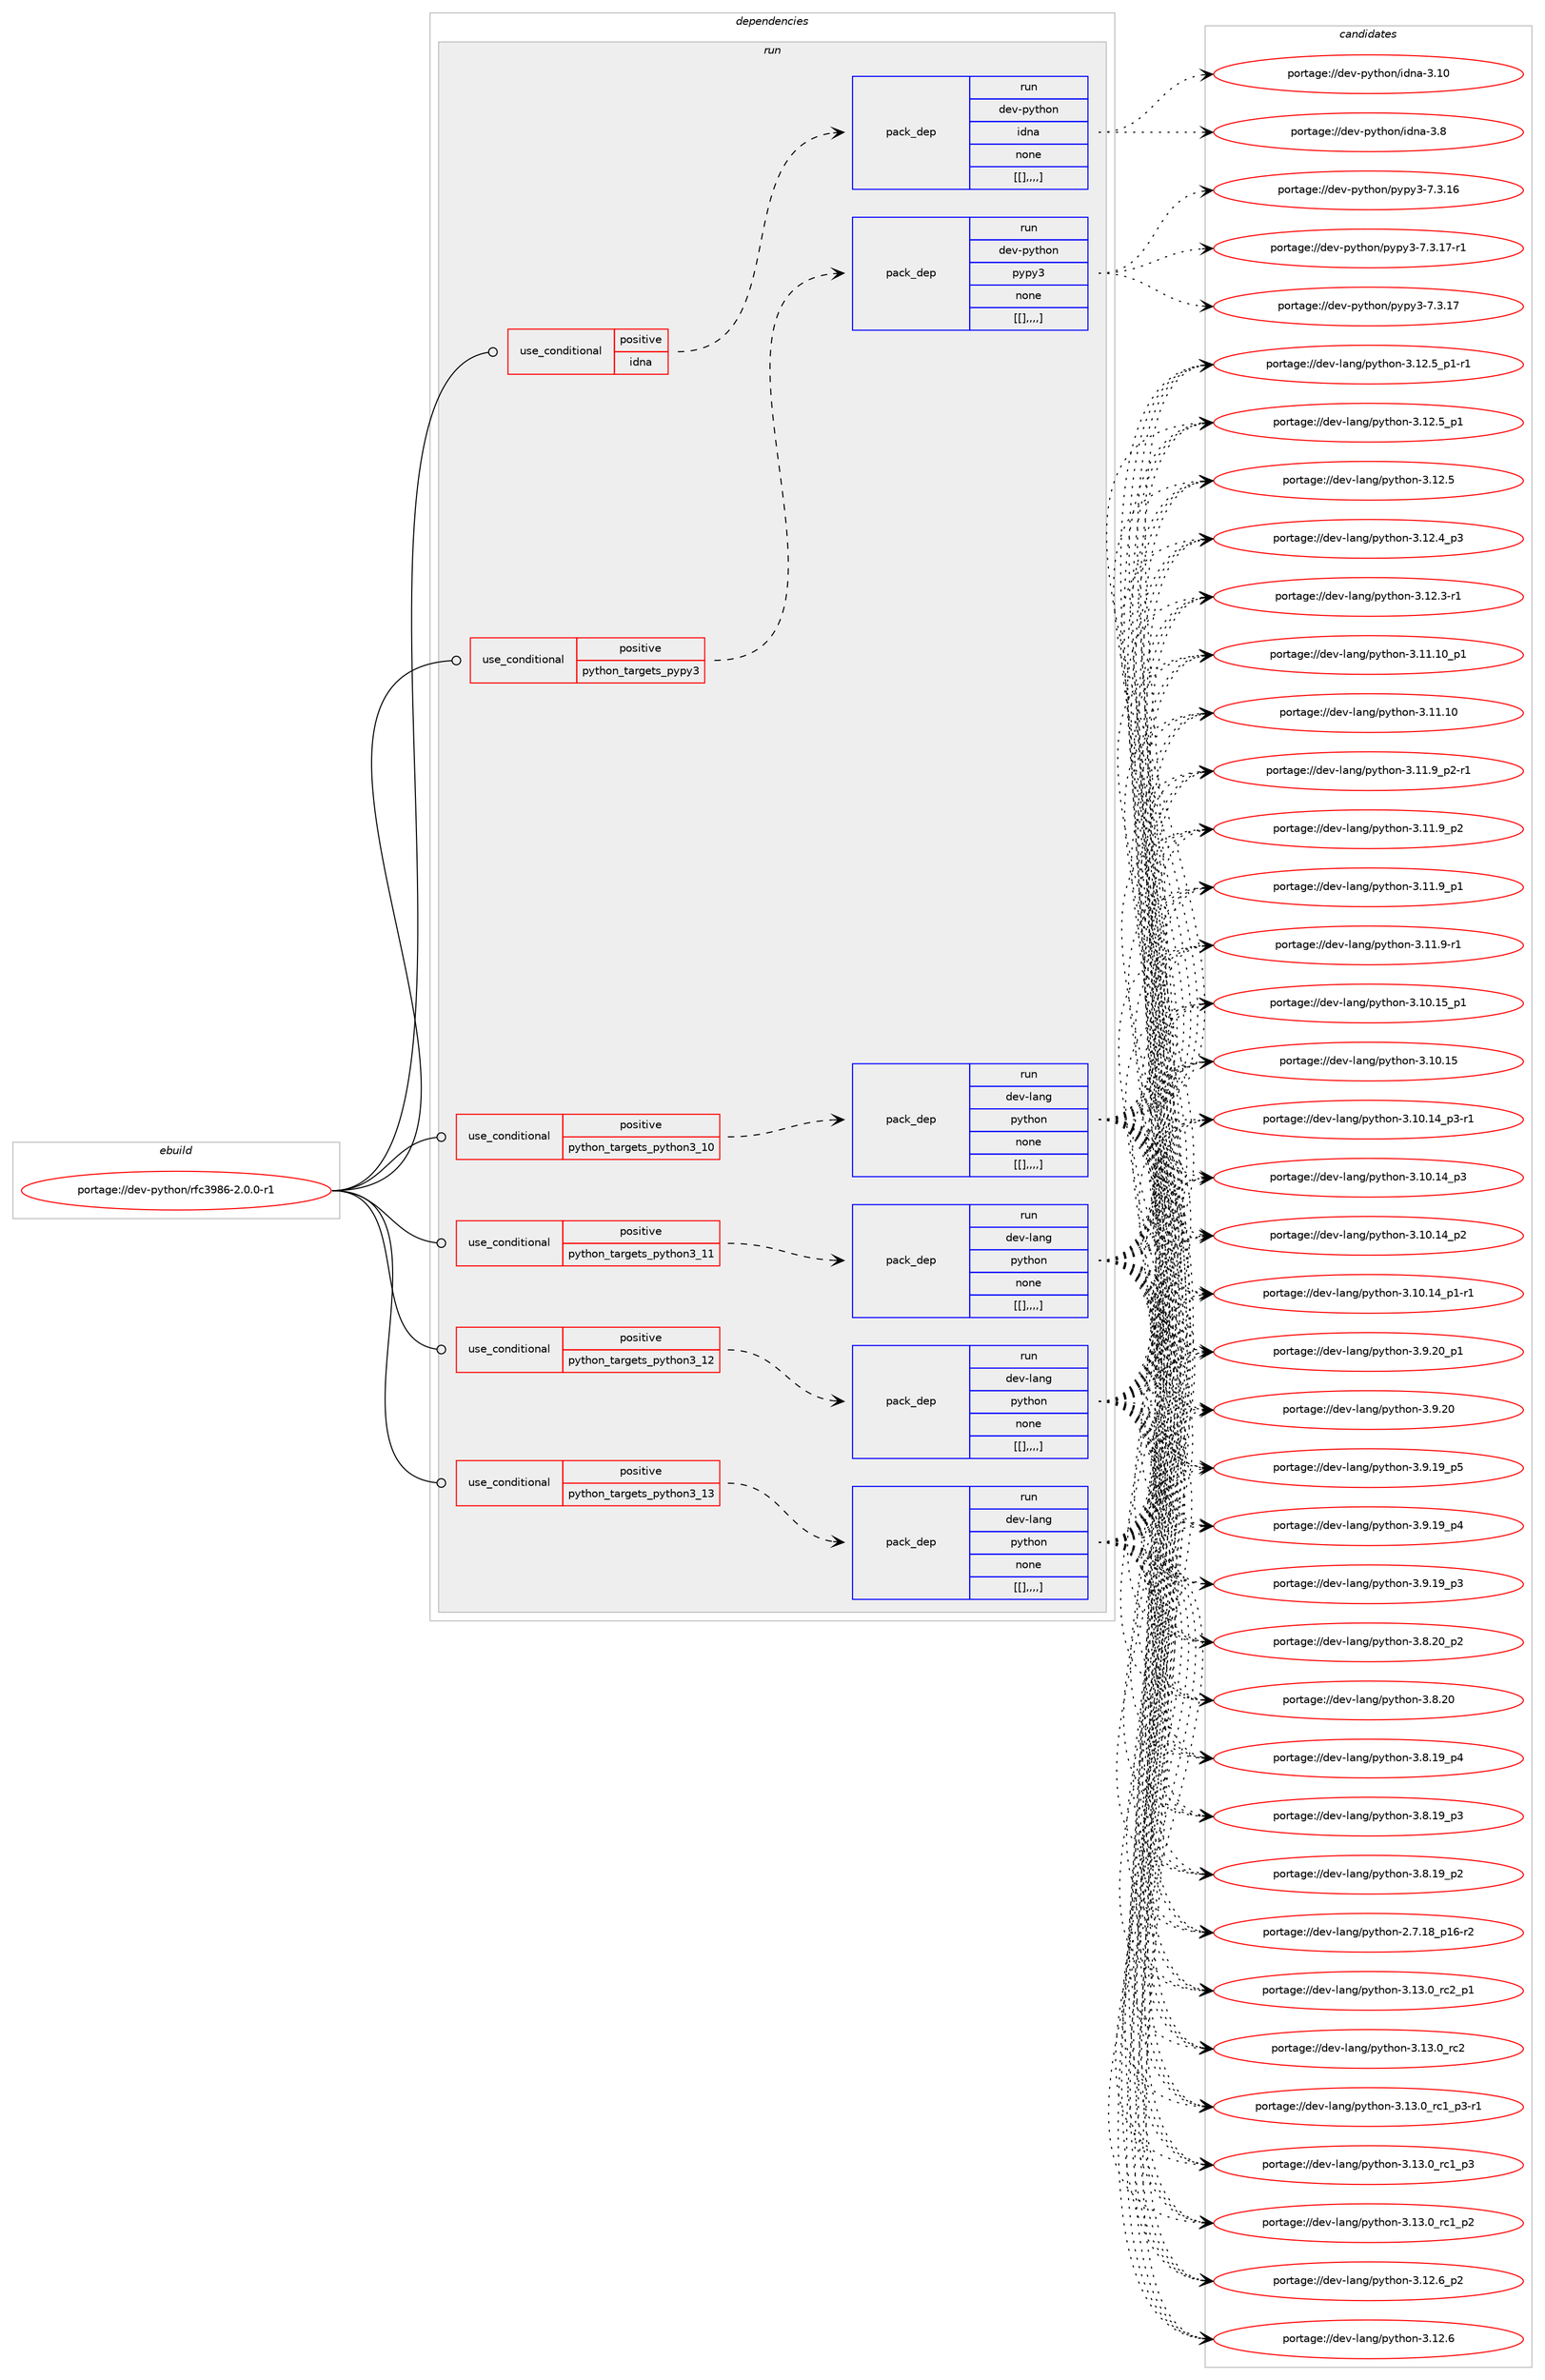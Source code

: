 digraph prolog {

# *************
# Graph options
# *************

newrank=true;
concentrate=true;
compound=true;
graph [rankdir=LR,fontname=Helvetica,fontsize=10,ranksep=1.5];#, ranksep=2.5, nodesep=0.2];
edge  [arrowhead=vee];
node  [fontname=Helvetica,fontsize=10];

# **********
# The ebuild
# **********

subgraph cluster_leftcol {
color=gray;
label=<<i>ebuild</i>>;
id [label="portage://dev-python/rfc3986-2.0.0-r1", color=red, width=4, href="../dev-python/rfc3986-2.0.0-r1.svg"];
}

# ****************
# The dependencies
# ****************

subgraph cluster_midcol {
color=gray;
label=<<i>dependencies</i>>;
subgraph cluster_compile {
fillcolor="#eeeeee";
style=filled;
label=<<i>compile</i>>;
}
subgraph cluster_compileandrun {
fillcolor="#eeeeee";
style=filled;
label=<<i>compile and run</i>>;
}
subgraph cluster_run {
fillcolor="#eeeeee";
style=filled;
label=<<i>run</i>>;
subgraph cond40759 {
dependency165284 [label=<<TABLE BORDER="0" CELLBORDER="1" CELLSPACING="0" CELLPADDING="4"><TR><TD ROWSPAN="3" CELLPADDING="10">use_conditional</TD></TR><TR><TD>positive</TD></TR><TR><TD>idna</TD></TR></TABLE>>, shape=none, color=red];
subgraph pack123267 {
dependency165285 [label=<<TABLE BORDER="0" CELLBORDER="1" CELLSPACING="0" CELLPADDING="4" WIDTH="220"><TR><TD ROWSPAN="6" CELLPADDING="30">pack_dep</TD></TR><TR><TD WIDTH="110">run</TD></TR><TR><TD>dev-python</TD></TR><TR><TD>idna</TD></TR><TR><TD>none</TD></TR><TR><TD>[[],,,,]</TD></TR></TABLE>>, shape=none, color=blue];
}
dependency165284:e -> dependency165285:w [weight=20,style="dashed",arrowhead="vee"];
}
id:e -> dependency165284:w [weight=20,style="solid",arrowhead="odot"];
subgraph cond40760 {
dependency165286 [label=<<TABLE BORDER="0" CELLBORDER="1" CELLSPACING="0" CELLPADDING="4"><TR><TD ROWSPAN="3" CELLPADDING="10">use_conditional</TD></TR><TR><TD>positive</TD></TR><TR><TD>python_targets_pypy3</TD></TR></TABLE>>, shape=none, color=red];
subgraph pack123268 {
dependency165287 [label=<<TABLE BORDER="0" CELLBORDER="1" CELLSPACING="0" CELLPADDING="4" WIDTH="220"><TR><TD ROWSPAN="6" CELLPADDING="30">pack_dep</TD></TR><TR><TD WIDTH="110">run</TD></TR><TR><TD>dev-python</TD></TR><TR><TD>pypy3</TD></TR><TR><TD>none</TD></TR><TR><TD>[[],,,,]</TD></TR></TABLE>>, shape=none, color=blue];
}
dependency165286:e -> dependency165287:w [weight=20,style="dashed",arrowhead="vee"];
}
id:e -> dependency165286:w [weight=20,style="solid",arrowhead="odot"];
subgraph cond40761 {
dependency165288 [label=<<TABLE BORDER="0" CELLBORDER="1" CELLSPACING="0" CELLPADDING="4"><TR><TD ROWSPAN="3" CELLPADDING="10">use_conditional</TD></TR><TR><TD>positive</TD></TR><TR><TD>python_targets_python3_10</TD></TR></TABLE>>, shape=none, color=red];
subgraph pack123269 {
dependency165289 [label=<<TABLE BORDER="0" CELLBORDER="1" CELLSPACING="0" CELLPADDING="4" WIDTH="220"><TR><TD ROWSPAN="6" CELLPADDING="30">pack_dep</TD></TR><TR><TD WIDTH="110">run</TD></TR><TR><TD>dev-lang</TD></TR><TR><TD>python</TD></TR><TR><TD>none</TD></TR><TR><TD>[[],,,,]</TD></TR></TABLE>>, shape=none, color=blue];
}
dependency165288:e -> dependency165289:w [weight=20,style="dashed",arrowhead="vee"];
}
id:e -> dependency165288:w [weight=20,style="solid",arrowhead="odot"];
subgraph cond40762 {
dependency165290 [label=<<TABLE BORDER="0" CELLBORDER="1" CELLSPACING="0" CELLPADDING="4"><TR><TD ROWSPAN="3" CELLPADDING="10">use_conditional</TD></TR><TR><TD>positive</TD></TR><TR><TD>python_targets_python3_11</TD></TR></TABLE>>, shape=none, color=red];
subgraph pack123270 {
dependency165291 [label=<<TABLE BORDER="0" CELLBORDER="1" CELLSPACING="0" CELLPADDING="4" WIDTH="220"><TR><TD ROWSPAN="6" CELLPADDING="30">pack_dep</TD></TR><TR><TD WIDTH="110">run</TD></TR><TR><TD>dev-lang</TD></TR><TR><TD>python</TD></TR><TR><TD>none</TD></TR><TR><TD>[[],,,,]</TD></TR></TABLE>>, shape=none, color=blue];
}
dependency165290:e -> dependency165291:w [weight=20,style="dashed",arrowhead="vee"];
}
id:e -> dependency165290:w [weight=20,style="solid",arrowhead="odot"];
subgraph cond40763 {
dependency165292 [label=<<TABLE BORDER="0" CELLBORDER="1" CELLSPACING="0" CELLPADDING="4"><TR><TD ROWSPAN="3" CELLPADDING="10">use_conditional</TD></TR><TR><TD>positive</TD></TR><TR><TD>python_targets_python3_12</TD></TR></TABLE>>, shape=none, color=red];
subgraph pack123271 {
dependency165293 [label=<<TABLE BORDER="0" CELLBORDER="1" CELLSPACING="0" CELLPADDING="4" WIDTH="220"><TR><TD ROWSPAN="6" CELLPADDING="30">pack_dep</TD></TR><TR><TD WIDTH="110">run</TD></TR><TR><TD>dev-lang</TD></TR><TR><TD>python</TD></TR><TR><TD>none</TD></TR><TR><TD>[[],,,,]</TD></TR></TABLE>>, shape=none, color=blue];
}
dependency165292:e -> dependency165293:w [weight=20,style="dashed",arrowhead="vee"];
}
id:e -> dependency165292:w [weight=20,style="solid",arrowhead="odot"];
subgraph cond40764 {
dependency165294 [label=<<TABLE BORDER="0" CELLBORDER="1" CELLSPACING="0" CELLPADDING="4"><TR><TD ROWSPAN="3" CELLPADDING="10">use_conditional</TD></TR><TR><TD>positive</TD></TR><TR><TD>python_targets_python3_13</TD></TR></TABLE>>, shape=none, color=red];
subgraph pack123272 {
dependency165295 [label=<<TABLE BORDER="0" CELLBORDER="1" CELLSPACING="0" CELLPADDING="4" WIDTH="220"><TR><TD ROWSPAN="6" CELLPADDING="30">pack_dep</TD></TR><TR><TD WIDTH="110">run</TD></TR><TR><TD>dev-lang</TD></TR><TR><TD>python</TD></TR><TR><TD>none</TD></TR><TR><TD>[[],,,,]</TD></TR></TABLE>>, shape=none, color=blue];
}
dependency165294:e -> dependency165295:w [weight=20,style="dashed",arrowhead="vee"];
}
id:e -> dependency165294:w [weight=20,style="solid",arrowhead="odot"];
}
}

# **************
# The candidates
# **************

subgraph cluster_choices {
rank=same;
color=gray;
label=<<i>candidates</i>>;

subgraph choice123267 {
color=black;
nodesep=1;
choice1001011184511212111610411111047105100110974551464948 [label="portage://dev-python/idna-3.10", color=red, width=4,href="../dev-python/idna-3.10.svg"];
choice10010111845112121116104111110471051001109745514656 [label="portage://dev-python/idna-3.8", color=red, width=4,href="../dev-python/idna-3.8.svg"];
dependency165285:e -> choice1001011184511212111610411111047105100110974551464948:w [style=dotted,weight="100"];
dependency165285:e -> choice10010111845112121116104111110471051001109745514656:w [style=dotted,weight="100"];
}
subgraph choice123268 {
color=black;
nodesep=1;
choice100101118451121211161041111104711212111212151455546514649554511449 [label="portage://dev-python/pypy3-7.3.17-r1", color=red, width=4,href="../dev-python/pypy3-7.3.17-r1.svg"];
choice10010111845112121116104111110471121211121215145554651464955 [label="portage://dev-python/pypy3-7.3.17", color=red, width=4,href="../dev-python/pypy3-7.3.17.svg"];
choice10010111845112121116104111110471121211121215145554651464954 [label="portage://dev-python/pypy3-7.3.16", color=red, width=4,href="../dev-python/pypy3-7.3.16.svg"];
dependency165287:e -> choice100101118451121211161041111104711212111212151455546514649554511449:w [style=dotted,weight="100"];
dependency165287:e -> choice10010111845112121116104111110471121211121215145554651464955:w [style=dotted,weight="100"];
dependency165287:e -> choice10010111845112121116104111110471121211121215145554651464954:w [style=dotted,weight="100"];
}
subgraph choice123269 {
color=black;
nodesep=1;
choice100101118451089711010347112121116104111110455146495146489511499509511249 [label="portage://dev-lang/python-3.13.0_rc2_p1", color=red, width=4,href="../dev-lang/python-3.13.0_rc2_p1.svg"];
choice10010111845108971101034711212111610411111045514649514648951149950 [label="portage://dev-lang/python-3.13.0_rc2", color=red, width=4,href="../dev-lang/python-3.13.0_rc2.svg"];
choice1001011184510897110103471121211161041111104551464951464895114994995112514511449 [label="portage://dev-lang/python-3.13.0_rc1_p3-r1", color=red, width=4,href="../dev-lang/python-3.13.0_rc1_p3-r1.svg"];
choice100101118451089711010347112121116104111110455146495146489511499499511251 [label="portage://dev-lang/python-3.13.0_rc1_p3", color=red, width=4,href="../dev-lang/python-3.13.0_rc1_p3.svg"];
choice100101118451089711010347112121116104111110455146495146489511499499511250 [label="portage://dev-lang/python-3.13.0_rc1_p2", color=red, width=4,href="../dev-lang/python-3.13.0_rc1_p2.svg"];
choice100101118451089711010347112121116104111110455146495046549511250 [label="portage://dev-lang/python-3.12.6_p2", color=red, width=4,href="../dev-lang/python-3.12.6_p2.svg"];
choice10010111845108971101034711212111610411111045514649504654 [label="portage://dev-lang/python-3.12.6", color=red, width=4,href="../dev-lang/python-3.12.6.svg"];
choice1001011184510897110103471121211161041111104551464950465395112494511449 [label="portage://dev-lang/python-3.12.5_p1-r1", color=red, width=4,href="../dev-lang/python-3.12.5_p1-r1.svg"];
choice100101118451089711010347112121116104111110455146495046539511249 [label="portage://dev-lang/python-3.12.5_p1", color=red, width=4,href="../dev-lang/python-3.12.5_p1.svg"];
choice10010111845108971101034711212111610411111045514649504653 [label="portage://dev-lang/python-3.12.5", color=red, width=4,href="../dev-lang/python-3.12.5.svg"];
choice100101118451089711010347112121116104111110455146495046529511251 [label="portage://dev-lang/python-3.12.4_p3", color=red, width=4,href="../dev-lang/python-3.12.4_p3.svg"];
choice100101118451089711010347112121116104111110455146495046514511449 [label="portage://dev-lang/python-3.12.3-r1", color=red, width=4,href="../dev-lang/python-3.12.3-r1.svg"];
choice10010111845108971101034711212111610411111045514649494649489511249 [label="portage://dev-lang/python-3.11.10_p1", color=red, width=4,href="../dev-lang/python-3.11.10_p1.svg"];
choice1001011184510897110103471121211161041111104551464949464948 [label="portage://dev-lang/python-3.11.10", color=red, width=4,href="../dev-lang/python-3.11.10.svg"];
choice1001011184510897110103471121211161041111104551464949465795112504511449 [label="portage://dev-lang/python-3.11.9_p2-r1", color=red, width=4,href="../dev-lang/python-3.11.9_p2-r1.svg"];
choice100101118451089711010347112121116104111110455146494946579511250 [label="portage://dev-lang/python-3.11.9_p2", color=red, width=4,href="../dev-lang/python-3.11.9_p2.svg"];
choice100101118451089711010347112121116104111110455146494946579511249 [label="portage://dev-lang/python-3.11.9_p1", color=red, width=4,href="../dev-lang/python-3.11.9_p1.svg"];
choice100101118451089711010347112121116104111110455146494946574511449 [label="portage://dev-lang/python-3.11.9-r1", color=red, width=4,href="../dev-lang/python-3.11.9-r1.svg"];
choice10010111845108971101034711212111610411111045514649484649539511249 [label="portage://dev-lang/python-3.10.15_p1", color=red, width=4,href="../dev-lang/python-3.10.15_p1.svg"];
choice1001011184510897110103471121211161041111104551464948464953 [label="portage://dev-lang/python-3.10.15", color=red, width=4,href="../dev-lang/python-3.10.15.svg"];
choice100101118451089711010347112121116104111110455146494846495295112514511449 [label="portage://dev-lang/python-3.10.14_p3-r1", color=red, width=4,href="../dev-lang/python-3.10.14_p3-r1.svg"];
choice10010111845108971101034711212111610411111045514649484649529511251 [label="portage://dev-lang/python-3.10.14_p3", color=red, width=4,href="../dev-lang/python-3.10.14_p3.svg"];
choice10010111845108971101034711212111610411111045514649484649529511250 [label="portage://dev-lang/python-3.10.14_p2", color=red, width=4,href="../dev-lang/python-3.10.14_p2.svg"];
choice100101118451089711010347112121116104111110455146494846495295112494511449 [label="portage://dev-lang/python-3.10.14_p1-r1", color=red, width=4,href="../dev-lang/python-3.10.14_p1-r1.svg"];
choice100101118451089711010347112121116104111110455146574650489511249 [label="portage://dev-lang/python-3.9.20_p1", color=red, width=4,href="../dev-lang/python-3.9.20_p1.svg"];
choice10010111845108971101034711212111610411111045514657465048 [label="portage://dev-lang/python-3.9.20", color=red, width=4,href="../dev-lang/python-3.9.20.svg"];
choice100101118451089711010347112121116104111110455146574649579511253 [label="portage://dev-lang/python-3.9.19_p5", color=red, width=4,href="../dev-lang/python-3.9.19_p5.svg"];
choice100101118451089711010347112121116104111110455146574649579511252 [label="portage://dev-lang/python-3.9.19_p4", color=red, width=4,href="../dev-lang/python-3.9.19_p4.svg"];
choice100101118451089711010347112121116104111110455146574649579511251 [label="portage://dev-lang/python-3.9.19_p3", color=red, width=4,href="../dev-lang/python-3.9.19_p3.svg"];
choice100101118451089711010347112121116104111110455146564650489511250 [label="portage://dev-lang/python-3.8.20_p2", color=red, width=4,href="../dev-lang/python-3.8.20_p2.svg"];
choice10010111845108971101034711212111610411111045514656465048 [label="portage://dev-lang/python-3.8.20", color=red, width=4,href="../dev-lang/python-3.8.20.svg"];
choice100101118451089711010347112121116104111110455146564649579511252 [label="portage://dev-lang/python-3.8.19_p4", color=red, width=4,href="../dev-lang/python-3.8.19_p4.svg"];
choice100101118451089711010347112121116104111110455146564649579511251 [label="portage://dev-lang/python-3.8.19_p3", color=red, width=4,href="../dev-lang/python-3.8.19_p3.svg"];
choice100101118451089711010347112121116104111110455146564649579511250 [label="portage://dev-lang/python-3.8.19_p2", color=red, width=4,href="../dev-lang/python-3.8.19_p2.svg"];
choice100101118451089711010347112121116104111110455046554649569511249544511450 [label="portage://dev-lang/python-2.7.18_p16-r2", color=red, width=4,href="../dev-lang/python-2.7.18_p16-r2.svg"];
dependency165289:e -> choice100101118451089711010347112121116104111110455146495146489511499509511249:w [style=dotted,weight="100"];
dependency165289:e -> choice10010111845108971101034711212111610411111045514649514648951149950:w [style=dotted,weight="100"];
dependency165289:e -> choice1001011184510897110103471121211161041111104551464951464895114994995112514511449:w [style=dotted,weight="100"];
dependency165289:e -> choice100101118451089711010347112121116104111110455146495146489511499499511251:w [style=dotted,weight="100"];
dependency165289:e -> choice100101118451089711010347112121116104111110455146495146489511499499511250:w [style=dotted,weight="100"];
dependency165289:e -> choice100101118451089711010347112121116104111110455146495046549511250:w [style=dotted,weight="100"];
dependency165289:e -> choice10010111845108971101034711212111610411111045514649504654:w [style=dotted,weight="100"];
dependency165289:e -> choice1001011184510897110103471121211161041111104551464950465395112494511449:w [style=dotted,weight="100"];
dependency165289:e -> choice100101118451089711010347112121116104111110455146495046539511249:w [style=dotted,weight="100"];
dependency165289:e -> choice10010111845108971101034711212111610411111045514649504653:w [style=dotted,weight="100"];
dependency165289:e -> choice100101118451089711010347112121116104111110455146495046529511251:w [style=dotted,weight="100"];
dependency165289:e -> choice100101118451089711010347112121116104111110455146495046514511449:w [style=dotted,weight="100"];
dependency165289:e -> choice10010111845108971101034711212111610411111045514649494649489511249:w [style=dotted,weight="100"];
dependency165289:e -> choice1001011184510897110103471121211161041111104551464949464948:w [style=dotted,weight="100"];
dependency165289:e -> choice1001011184510897110103471121211161041111104551464949465795112504511449:w [style=dotted,weight="100"];
dependency165289:e -> choice100101118451089711010347112121116104111110455146494946579511250:w [style=dotted,weight="100"];
dependency165289:e -> choice100101118451089711010347112121116104111110455146494946579511249:w [style=dotted,weight="100"];
dependency165289:e -> choice100101118451089711010347112121116104111110455146494946574511449:w [style=dotted,weight="100"];
dependency165289:e -> choice10010111845108971101034711212111610411111045514649484649539511249:w [style=dotted,weight="100"];
dependency165289:e -> choice1001011184510897110103471121211161041111104551464948464953:w [style=dotted,weight="100"];
dependency165289:e -> choice100101118451089711010347112121116104111110455146494846495295112514511449:w [style=dotted,weight="100"];
dependency165289:e -> choice10010111845108971101034711212111610411111045514649484649529511251:w [style=dotted,weight="100"];
dependency165289:e -> choice10010111845108971101034711212111610411111045514649484649529511250:w [style=dotted,weight="100"];
dependency165289:e -> choice100101118451089711010347112121116104111110455146494846495295112494511449:w [style=dotted,weight="100"];
dependency165289:e -> choice100101118451089711010347112121116104111110455146574650489511249:w [style=dotted,weight="100"];
dependency165289:e -> choice10010111845108971101034711212111610411111045514657465048:w [style=dotted,weight="100"];
dependency165289:e -> choice100101118451089711010347112121116104111110455146574649579511253:w [style=dotted,weight="100"];
dependency165289:e -> choice100101118451089711010347112121116104111110455146574649579511252:w [style=dotted,weight="100"];
dependency165289:e -> choice100101118451089711010347112121116104111110455146574649579511251:w [style=dotted,weight="100"];
dependency165289:e -> choice100101118451089711010347112121116104111110455146564650489511250:w [style=dotted,weight="100"];
dependency165289:e -> choice10010111845108971101034711212111610411111045514656465048:w [style=dotted,weight="100"];
dependency165289:e -> choice100101118451089711010347112121116104111110455146564649579511252:w [style=dotted,weight="100"];
dependency165289:e -> choice100101118451089711010347112121116104111110455146564649579511251:w [style=dotted,weight="100"];
dependency165289:e -> choice100101118451089711010347112121116104111110455146564649579511250:w [style=dotted,weight="100"];
dependency165289:e -> choice100101118451089711010347112121116104111110455046554649569511249544511450:w [style=dotted,weight="100"];
}
subgraph choice123270 {
color=black;
nodesep=1;
choice100101118451089711010347112121116104111110455146495146489511499509511249 [label="portage://dev-lang/python-3.13.0_rc2_p1", color=red, width=4,href="../dev-lang/python-3.13.0_rc2_p1.svg"];
choice10010111845108971101034711212111610411111045514649514648951149950 [label="portage://dev-lang/python-3.13.0_rc2", color=red, width=4,href="../dev-lang/python-3.13.0_rc2.svg"];
choice1001011184510897110103471121211161041111104551464951464895114994995112514511449 [label="portage://dev-lang/python-3.13.0_rc1_p3-r1", color=red, width=4,href="../dev-lang/python-3.13.0_rc1_p3-r1.svg"];
choice100101118451089711010347112121116104111110455146495146489511499499511251 [label="portage://dev-lang/python-3.13.0_rc1_p3", color=red, width=4,href="../dev-lang/python-3.13.0_rc1_p3.svg"];
choice100101118451089711010347112121116104111110455146495146489511499499511250 [label="portage://dev-lang/python-3.13.0_rc1_p2", color=red, width=4,href="../dev-lang/python-3.13.0_rc1_p2.svg"];
choice100101118451089711010347112121116104111110455146495046549511250 [label="portage://dev-lang/python-3.12.6_p2", color=red, width=4,href="../dev-lang/python-3.12.6_p2.svg"];
choice10010111845108971101034711212111610411111045514649504654 [label="portage://dev-lang/python-3.12.6", color=red, width=4,href="../dev-lang/python-3.12.6.svg"];
choice1001011184510897110103471121211161041111104551464950465395112494511449 [label="portage://dev-lang/python-3.12.5_p1-r1", color=red, width=4,href="../dev-lang/python-3.12.5_p1-r1.svg"];
choice100101118451089711010347112121116104111110455146495046539511249 [label="portage://dev-lang/python-3.12.5_p1", color=red, width=4,href="../dev-lang/python-3.12.5_p1.svg"];
choice10010111845108971101034711212111610411111045514649504653 [label="portage://dev-lang/python-3.12.5", color=red, width=4,href="../dev-lang/python-3.12.5.svg"];
choice100101118451089711010347112121116104111110455146495046529511251 [label="portage://dev-lang/python-3.12.4_p3", color=red, width=4,href="../dev-lang/python-3.12.4_p3.svg"];
choice100101118451089711010347112121116104111110455146495046514511449 [label="portage://dev-lang/python-3.12.3-r1", color=red, width=4,href="../dev-lang/python-3.12.3-r1.svg"];
choice10010111845108971101034711212111610411111045514649494649489511249 [label="portage://dev-lang/python-3.11.10_p1", color=red, width=4,href="../dev-lang/python-3.11.10_p1.svg"];
choice1001011184510897110103471121211161041111104551464949464948 [label="portage://dev-lang/python-3.11.10", color=red, width=4,href="../dev-lang/python-3.11.10.svg"];
choice1001011184510897110103471121211161041111104551464949465795112504511449 [label="portage://dev-lang/python-3.11.9_p2-r1", color=red, width=4,href="../dev-lang/python-3.11.9_p2-r1.svg"];
choice100101118451089711010347112121116104111110455146494946579511250 [label="portage://dev-lang/python-3.11.9_p2", color=red, width=4,href="../dev-lang/python-3.11.9_p2.svg"];
choice100101118451089711010347112121116104111110455146494946579511249 [label="portage://dev-lang/python-3.11.9_p1", color=red, width=4,href="../dev-lang/python-3.11.9_p1.svg"];
choice100101118451089711010347112121116104111110455146494946574511449 [label="portage://dev-lang/python-3.11.9-r1", color=red, width=4,href="../dev-lang/python-3.11.9-r1.svg"];
choice10010111845108971101034711212111610411111045514649484649539511249 [label="portage://dev-lang/python-3.10.15_p1", color=red, width=4,href="../dev-lang/python-3.10.15_p1.svg"];
choice1001011184510897110103471121211161041111104551464948464953 [label="portage://dev-lang/python-3.10.15", color=red, width=4,href="../dev-lang/python-3.10.15.svg"];
choice100101118451089711010347112121116104111110455146494846495295112514511449 [label="portage://dev-lang/python-3.10.14_p3-r1", color=red, width=4,href="../dev-lang/python-3.10.14_p3-r1.svg"];
choice10010111845108971101034711212111610411111045514649484649529511251 [label="portage://dev-lang/python-3.10.14_p3", color=red, width=4,href="../dev-lang/python-3.10.14_p3.svg"];
choice10010111845108971101034711212111610411111045514649484649529511250 [label="portage://dev-lang/python-3.10.14_p2", color=red, width=4,href="../dev-lang/python-3.10.14_p2.svg"];
choice100101118451089711010347112121116104111110455146494846495295112494511449 [label="portage://dev-lang/python-3.10.14_p1-r1", color=red, width=4,href="../dev-lang/python-3.10.14_p1-r1.svg"];
choice100101118451089711010347112121116104111110455146574650489511249 [label="portage://dev-lang/python-3.9.20_p1", color=red, width=4,href="../dev-lang/python-3.9.20_p1.svg"];
choice10010111845108971101034711212111610411111045514657465048 [label="portage://dev-lang/python-3.9.20", color=red, width=4,href="../dev-lang/python-3.9.20.svg"];
choice100101118451089711010347112121116104111110455146574649579511253 [label="portage://dev-lang/python-3.9.19_p5", color=red, width=4,href="../dev-lang/python-3.9.19_p5.svg"];
choice100101118451089711010347112121116104111110455146574649579511252 [label="portage://dev-lang/python-3.9.19_p4", color=red, width=4,href="../dev-lang/python-3.9.19_p4.svg"];
choice100101118451089711010347112121116104111110455146574649579511251 [label="portage://dev-lang/python-3.9.19_p3", color=red, width=4,href="../dev-lang/python-3.9.19_p3.svg"];
choice100101118451089711010347112121116104111110455146564650489511250 [label="portage://dev-lang/python-3.8.20_p2", color=red, width=4,href="../dev-lang/python-3.8.20_p2.svg"];
choice10010111845108971101034711212111610411111045514656465048 [label="portage://dev-lang/python-3.8.20", color=red, width=4,href="../dev-lang/python-3.8.20.svg"];
choice100101118451089711010347112121116104111110455146564649579511252 [label="portage://dev-lang/python-3.8.19_p4", color=red, width=4,href="../dev-lang/python-3.8.19_p4.svg"];
choice100101118451089711010347112121116104111110455146564649579511251 [label="portage://dev-lang/python-3.8.19_p3", color=red, width=4,href="../dev-lang/python-3.8.19_p3.svg"];
choice100101118451089711010347112121116104111110455146564649579511250 [label="portage://dev-lang/python-3.8.19_p2", color=red, width=4,href="../dev-lang/python-3.8.19_p2.svg"];
choice100101118451089711010347112121116104111110455046554649569511249544511450 [label="portage://dev-lang/python-2.7.18_p16-r2", color=red, width=4,href="../dev-lang/python-2.7.18_p16-r2.svg"];
dependency165291:e -> choice100101118451089711010347112121116104111110455146495146489511499509511249:w [style=dotted,weight="100"];
dependency165291:e -> choice10010111845108971101034711212111610411111045514649514648951149950:w [style=dotted,weight="100"];
dependency165291:e -> choice1001011184510897110103471121211161041111104551464951464895114994995112514511449:w [style=dotted,weight="100"];
dependency165291:e -> choice100101118451089711010347112121116104111110455146495146489511499499511251:w [style=dotted,weight="100"];
dependency165291:e -> choice100101118451089711010347112121116104111110455146495146489511499499511250:w [style=dotted,weight="100"];
dependency165291:e -> choice100101118451089711010347112121116104111110455146495046549511250:w [style=dotted,weight="100"];
dependency165291:e -> choice10010111845108971101034711212111610411111045514649504654:w [style=dotted,weight="100"];
dependency165291:e -> choice1001011184510897110103471121211161041111104551464950465395112494511449:w [style=dotted,weight="100"];
dependency165291:e -> choice100101118451089711010347112121116104111110455146495046539511249:w [style=dotted,weight="100"];
dependency165291:e -> choice10010111845108971101034711212111610411111045514649504653:w [style=dotted,weight="100"];
dependency165291:e -> choice100101118451089711010347112121116104111110455146495046529511251:w [style=dotted,weight="100"];
dependency165291:e -> choice100101118451089711010347112121116104111110455146495046514511449:w [style=dotted,weight="100"];
dependency165291:e -> choice10010111845108971101034711212111610411111045514649494649489511249:w [style=dotted,weight="100"];
dependency165291:e -> choice1001011184510897110103471121211161041111104551464949464948:w [style=dotted,weight="100"];
dependency165291:e -> choice1001011184510897110103471121211161041111104551464949465795112504511449:w [style=dotted,weight="100"];
dependency165291:e -> choice100101118451089711010347112121116104111110455146494946579511250:w [style=dotted,weight="100"];
dependency165291:e -> choice100101118451089711010347112121116104111110455146494946579511249:w [style=dotted,weight="100"];
dependency165291:e -> choice100101118451089711010347112121116104111110455146494946574511449:w [style=dotted,weight="100"];
dependency165291:e -> choice10010111845108971101034711212111610411111045514649484649539511249:w [style=dotted,weight="100"];
dependency165291:e -> choice1001011184510897110103471121211161041111104551464948464953:w [style=dotted,weight="100"];
dependency165291:e -> choice100101118451089711010347112121116104111110455146494846495295112514511449:w [style=dotted,weight="100"];
dependency165291:e -> choice10010111845108971101034711212111610411111045514649484649529511251:w [style=dotted,weight="100"];
dependency165291:e -> choice10010111845108971101034711212111610411111045514649484649529511250:w [style=dotted,weight="100"];
dependency165291:e -> choice100101118451089711010347112121116104111110455146494846495295112494511449:w [style=dotted,weight="100"];
dependency165291:e -> choice100101118451089711010347112121116104111110455146574650489511249:w [style=dotted,weight="100"];
dependency165291:e -> choice10010111845108971101034711212111610411111045514657465048:w [style=dotted,weight="100"];
dependency165291:e -> choice100101118451089711010347112121116104111110455146574649579511253:w [style=dotted,weight="100"];
dependency165291:e -> choice100101118451089711010347112121116104111110455146574649579511252:w [style=dotted,weight="100"];
dependency165291:e -> choice100101118451089711010347112121116104111110455146574649579511251:w [style=dotted,weight="100"];
dependency165291:e -> choice100101118451089711010347112121116104111110455146564650489511250:w [style=dotted,weight="100"];
dependency165291:e -> choice10010111845108971101034711212111610411111045514656465048:w [style=dotted,weight="100"];
dependency165291:e -> choice100101118451089711010347112121116104111110455146564649579511252:w [style=dotted,weight="100"];
dependency165291:e -> choice100101118451089711010347112121116104111110455146564649579511251:w [style=dotted,weight="100"];
dependency165291:e -> choice100101118451089711010347112121116104111110455146564649579511250:w [style=dotted,weight="100"];
dependency165291:e -> choice100101118451089711010347112121116104111110455046554649569511249544511450:w [style=dotted,weight="100"];
}
subgraph choice123271 {
color=black;
nodesep=1;
choice100101118451089711010347112121116104111110455146495146489511499509511249 [label="portage://dev-lang/python-3.13.0_rc2_p1", color=red, width=4,href="../dev-lang/python-3.13.0_rc2_p1.svg"];
choice10010111845108971101034711212111610411111045514649514648951149950 [label="portage://dev-lang/python-3.13.0_rc2", color=red, width=4,href="../dev-lang/python-3.13.0_rc2.svg"];
choice1001011184510897110103471121211161041111104551464951464895114994995112514511449 [label="portage://dev-lang/python-3.13.0_rc1_p3-r1", color=red, width=4,href="../dev-lang/python-3.13.0_rc1_p3-r1.svg"];
choice100101118451089711010347112121116104111110455146495146489511499499511251 [label="portage://dev-lang/python-3.13.0_rc1_p3", color=red, width=4,href="../dev-lang/python-3.13.0_rc1_p3.svg"];
choice100101118451089711010347112121116104111110455146495146489511499499511250 [label="portage://dev-lang/python-3.13.0_rc1_p2", color=red, width=4,href="../dev-lang/python-3.13.0_rc1_p2.svg"];
choice100101118451089711010347112121116104111110455146495046549511250 [label="portage://dev-lang/python-3.12.6_p2", color=red, width=4,href="../dev-lang/python-3.12.6_p2.svg"];
choice10010111845108971101034711212111610411111045514649504654 [label="portage://dev-lang/python-3.12.6", color=red, width=4,href="../dev-lang/python-3.12.6.svg"];
choice1001011184510897110103471121211161041111104551464950465395112494511449 [label="portage://dev-lang/python-3.12.5_p1-r1", color=red, width=4,href="../dev-lang/python-3.12.5_p1-r1.svg"];
choice100101118451089711010347112121116104111110455146495046539511249 [label="portage://dev-lang/python-3.12.5_p1", color=red, width=4,href="../dev-lang/python-3.12.5_p1.svg"];
choice10010111845108971101034711212111610411111045514649504653 [label="portage://dev-lang/python-3.12.5", color=red, width=4,href="../dev-lang/python-3.12.5.svg"];
choice100101118451089711010347112121116104111110455146495046529511251 [label="portage://dev-lang/python-3.12.4_p3", color=red, width=4,href="../dev-lang/python-3.12.4_p3.svg"];
choice100101118451089711010347112121116104111110455146495046514511449 [label="portage://dev-lang/python-3.12.3-r1", color=red, width=4,href="../dev-lang/python-3.12.3-r1.svg"];
choice10010111845108971101034711212111610411111045514649494649489511249 [label="portage://dev-lang/python-3.11.10_p1", color=red, width=4,href="../dev-lang/python-3.11.10_p1.svg"];
choice1001011184510897110103471121211161041111104551464949464948 [label="portage://dev-lang/python-3.11.10", color=red, width=4,href="../dev-lang/python-3.11.10.svg"];
choice1001011184510897110103471121211161041111104551464949465795112504511449 [label="portage://dev-lang/python-3.11.9_p2-r1", color=red, width=4,href="../dev-lang/python-3.11.9_p2-r1.svg"];
choice100101118451089711010347112121116104111110455146494946579511250 [label="portage://dev-lang/python-3.11.9_p2", color=red, width=4,href="../dev-lang/python-3.11.9_p2.svg"];
choice100101118451089711010347112121116104111110455146494946579511249 [label="portage://dev-lang/python-3.11.9_p1", color=red, width=4,href="../dev-lang/python-3.11.9_p1.svg"];
choice100101118451089711010347112121116104111110455146494946574511449 [label="portage://dev-lang/python-3.11.9-r1", color=red, width=4,href="../dev-lang/python-3.11.9-r1.svg"];
choice10010111845108971101034711212111610411111045514649484649539511249 [label="portage://dev-lang/python-3.10.15_p1", color=red, width=4,href="../dev-lang/python-3.10.15_p1.svg"];
choice1001011184510897110103471121211161041111104551464948464953 [label="portage://dev-lang/python-3.10.15", color=red, width=4,href="../dev-lang/python-3.10.15.svg"];
choice100101118451089711010347112121116104111110455146494846495295112514511449 [label="portage://dev-lang/python-3.10.14_p3-r1", color=red, width=4,href="../dev-lang/python-3.10.14_p3-r1.svg"];
choice10010111845108971101034711212111610411111045514649484649529511251 [label="portage://dev-lang/python-3.10.14_p3", color=red, width=4,href="../dev-lang/python-3.10.14_p3.svg"];
choice10010111845108971101034711212111610411111045514649484649529511250 [label="portage://dev-lang/python-3.10.14_p2", color=red, width=4,href="../dev-lang/python-3.10.14_p2.svg"];
choice100101118451089711010347112121116104111110455146494846495295112494511449 [label="portage://dev-lang/python-3.10.14_p1-r1", color=red, width=4,href="../dev-lang/python-3.10.14_p1-r1.svg"];
choice100101118451089711010347112121116104111110455146574650489511249 [label="portage://dev-lang/python-3.9.20_p1", color=red, width=4,href="../dev-lang/python-3.9.20_p1.svg"];
choice10010111845108971101034711212111610411111045514657465048 [label="portage://dev-lang/python-3.9.20", color=red, width=4,href="../dev-lang/python-3.9.20.svg"];
choice100101118451089711010347112121116104111110455146574649579511253 [label="portage://dev-lang/python-3.9.19_p5", color=red, width=4,href="../dev-lang/python-3.9.19_p5.svg"];
choice100101118451089711010347112121116104111110455146574649579511252 [label="portage://dev-lang/python-3.9.19_p4", color=red, width=4,href="../dev-lang/python-3.9.19_p4.svg"];
choice100101118451089711010347112121116104111110455146574649579511251 [label="portage://dev-lang/python-3.9.19_p3", color=red, width=4,href="../dev-lang/python-3.9.19_p3.svg"];
choice100101118451089711010347112121116104111110455146564650489511250 [label="portage://dev-lang/python-3.8.20_p2", color=red, width=4,href="../dev-lang/python-3.8.20_p2.svg"];
choice10010111845108971101034711212111610411111045514656465048 [label="portage://dev-lang/python-3.8.20", color=red, width=4,href="../dev-lang/python-3.8.20.svg"];
choice100101118451089711010347112121116104111110455146564649579511252 [label="portage://dev-lang/python-3.8.19_p4", color=red, width=4,href="../dev-lang/python-3.8.19_p4.svg"];
choice100101118451089711010347112121116104111110455146564649579511251 [label="portage://dev-lang/python-3.8.19_p3", color=red, width=4,href="../dev-lang/python-3.8.19_p3.svg"];
choice100101118451089711010347112121116104111110455146564649579511250 [label="portage://dev-lang/python-3.8.19_p2", color=red, width=4,href="../dev-lang/python-3.8.19_p2.svg"];
choice100101118451089711010347112121116104111110455046554649569511249544511450 [label="portage://dev-lang/python-2.7.18_p16-r2", color=red, width=4,href="../dev-lang/python-2.7.18_p16-r2.svg"];
dependency165293:e -> choice100101118451089711010347112121116104111110455146495146489511499509511249:w [style=dotted,weight="100"];
dependency165293:e -> choice10010111845108971101034711212111610411111045514649514648951149950:w [style=dotted,weight="100"];
dependency165293:e -> choice1001011184510897110103471121211161041111104551464951464895114994995112514511449:w [style=dotted,weight="100"];
dependency165293:e -> choice100101118451089711010347112121116104111110455146495146489511499499511251:w [style=dotted,weight="100"];
dependency165293:e -> choice100101118451089711010347112121116104111110455146495146489511499499511250:w [style=dotted,weight="100"];
dependency165293:e -> choice100101118451089711010347112121116104111110455146495046549511250:w [style=dotted,weight="100"];
dependency165293:e -> choice10010111845108971101034711212111610411111045514649504654:w [style=dotted,weight="100"];
dependency165293:e -> choice1001011184510897110103471121211161041111104551464950465395112494511449:w [style=dotted,weight="100"];
dependency165293:e -> choice100101118451089711010347112121116104111110455146495046539511249:w [style=dotted,weight="100"];
dependency165293:e -> choice10010111845108971101034711212111610411111045514649504653:w [style=dotted,weight="100"];
dependency165293:e -> choice100101118451089711010347112121116104111110455146495046529511251:w [style=dotted,weight="100"];
dependency165293:e -> choice100101118451089711010347112121116104111110455146495046514511449:w [style=dotted,weight="100"];
dependency165293:e -> choice10010111845108971101034711212111610411111045514649494649489511249:w [style=dotted,weight="100"];
dependency165293:e -> choice1001011184510897110103471121211161041111104551464949464948:w [style=dotted,weight="100"];
dependency165293:e -> choice1001011184510897110103471121211161041111104551464949465795112504511449:w [style=dotted,weight="100"];
dependency165293:e -> choice100101118451089711010347112121116104111110455146494946579511250:w [style=dotted,weight="100"];
dependency165293:e -> choice100101118451089711010347112121116104111110455146494946579511249:w [style=dotted,weight="100"];
dependency165293:e -> choice100101118451089711010347112121116104111110455146494946574511449:w [style=dotted,weight="100"];
dependency165293:e -> choice10010111845108971101034711212111610411111045514649484649539511249:w [style=dotted,weight="100"];
dependency165293:e -> choice1001011184510897110103471121211161041111104551464948464953:w [style=dotted,weight="100"];
dependency165293:e -> choice100101118451089711010347112121116104111110455146494846495295112514511449:w [style=dotted,weight="100"];
dependency165293:e -> choice10010111845108971101034711212111610411111045514649484649529511251:w [style=dotted,weight="100"];
dependency165293:e -> choice10010111845108971101034711212111610411111045514649484649529511250:w [style=dotted,weight="100"];
dependency165293:e -> choice100101118451089711010347112121116104111110455146494846495295112494511449:w [style=dotted,weight="100"];
dependency165293:e -> choice100101118451089711010347112121116104111110455146574650489511249:w [style=dotted,weight="100"];
dependency165293:e -> choice10010111845108971101034711212111610411111045514657465048:w [style=dotted,weight="100"];
dependency165293:e -> choice100101118451089711010347112121116104111110455146574649579511253:w [style=dotted,weight="100"];
dependency165293:e -> choice100101118451089711010347112121116104111110455146574649579511252:w [style=dotted,weight="100"];
dependency165293:e -> choice100101118451089711010347112121116104111110455146574649579511251:w [style=dotted,weight="100"];
dependency165293:e -> choice100101118451089711010347112121116104111110455146564650489511250:w [style=dotted,weight="100"];
dependency165293:e -> choice10010111845108971101034711212111610411111045514656465048:w [style=dotted,weight="100"];
dependency165293:e -> choice100101118451089711010347112121116104111110455146564649579511252:w [style=dotted,weight="100"];
dependency165293:e -> choice100101118451089711010347112121116104111110455146564649579511251:w [style=dotted,weight="100"];
dependency165293:e -> choice100101118451089711010347112121116104111110455146564649579511250:w [style=dotted,weight="100"];
dependency165293:e -> choice100101118451089711010347112121116104111110455046554649569511249544511450:w [style=dotted,weight="100"];
}
subgraph choice123272 {
color=black;
nodesep=1;
choice100101118451089711010347112121116104111110455146495146489511499509511249 [label="portage://dev-lang/python-3.13.0_rc2_p1", color=red, width=4,href="../dev-lang/python-3.13.0_rc2_p1.svg"];
choice10010111845108971101034711212111610411111045514649514648951149950 [label="portage://dev-lang/python-3.13.0_rc2", color=red, width=4,href="../dev-lang/python-3.13.0_rc2.svg"];
choice1001011184510897110103471121211161041111104551464951464895114994995112514511449 [label="portage://dev-lang/python-3.13.0_rc1_p3-r1", color=red, width=4,href="../dev-lang/python-3.13.0_rc1_p3-r1.svg"];
choice100101118451089711010347112121116104111110455146495146489511499499511251 [label="portage://dev-lang/python-3.13.0_rc1_p3", color=red, width=4,href="../dev-lang/python-3.13.0_rc1_p3.svg"];
choice100101118451089711010347112121116104111110455146495146489511499499511250 [label="portage://dev-lang/python-3.13.0_rc1_p2", color=red, width=4,href="../dev-lang/python-3.13.0_rc1_p2.svg"];
choice100101118451089711010347112121116104111110455146495046549511250 [label="portage://dev-lang/python-3.12.6_p2", color=red, width=4,href="../dev-lang/python-3.12.6_p2.svg"];
choice10010111845108971101034711212111610411111045514649504654 [label="portage://dev-lang/python-3.12.6", color=red, width=4,href="../dev-lang/python-3.12.6.svg"];
choice1001011184510897110103471121211161041111104551464950465395112494511449 [label="portage://dev-lang/python-3.12.5_p1-r1", color=red, width=4,href="../dev-lang/python-3.12.5_p1-r1.svg"];
choice100101118451089711010347112121116104111110455146495046539511249 [label="portage://dev-lang/python-3.12.5_p1", color=red, width=4,href="../dev-lang/python-3.12.5_p1.svg"];
choice10010111845108971101034711212111610411111045514649504653 [label="portage://dev-lang/python-3.12.5", color=red, width=4,href="../dev-lang/python-3.12.5.svg"];
choice100101118451089711010347112121116104111110455146495046529511251 [label="portage://dev-lang/python-3.12.4_p3", color=red, width=4,href="../dev-lang/python-3.12.4_p3.svg"];
choice100101118451089711010347112121116104111110455146495046514511449 [label="portage://dev-lang/python-3.12.3-r1", color=red, width=4,href="../dev-lang/python-3.12.3-r1.svg"];
choice10010111845108971101034711212111610411111045514649494649489511249 [label="portage://dev-lang/python-3.11.10_p1", color=red, width=4,href="../dev-lang/python-3.11.10_p1.svg"];
choice1001011184510897110103471121211161041111104551464949464948 [label="portage://dev-lang/python-3.11.10", color=red, width=4,href="../dev-lang/python-3.11.10.svg"];
choice1001011184510897110103471121211161041111104551464949465795112504511449 [label="portage://dev-lang/python-3.11.9_p2-r1", color=red, width=4,href="../dev-lang/python-3.11.9_p2-r1.svg"];
choice100101118451089711010347112121116104111110455146494946579511250 [label="portage://dev-lang/python-3.11.9_p2", color=red, width=4,href="../dev-lang/python-3.11.9_p2.svg"];
choice100101118451089711010347112121116104111110455146494946579511249 [label="portage://dev-lang/python-3.11.9_p1", color=red, width=4,href="../dev-lang/python-3.11.9_p1.svg"];
choice100101118451089711010347112121116104111110455146494946574511449 [label="portage://dev-lang/python-3.11.9-r1", color=red, width=4,href="../dev-lang/python-3.11.9-r1.svg"];
choice10010111845108971101034711212111610411111045514649484649539511249 [label="portage://dev-lang/python-3.10.15_p1", color=red, width=4,href="../dev-lang/python-3.10.15_p1.svg"];
choice1001011184510897110103471121211161041111104551464948464953 [label="portage://dev-lang/python-3.10.15", color=red, width=4,href="../dev-lang/python-3.10.15.svg"];
choice100101118451089711010347112121116104111110455146494846495295112514511449 [label="portage://dev-lang/python-3.10.14_p3-r1", color=red, width=4,href="../dev-lang/python-3.10.14_p3-r1.svg"];
choice10010111845108971101034711212111610411111045514649484649529511251 [label="portage://dev-lang/python-3.10.14_p3", color=red, width=4,href="../dev-lang/python-3.10.14_p3.svg"];
choice10010111845108971101034711212111610411111045514649484649529511250 [label="portage://dev-lang/python-3.10.14_p2", color=red, width=4,href="../dev-lang/python-3.10.14_p2.svg"];
choice100101118451089711010347112121116104111110455146494846495295112494511449 [label="portage://dev-lang/python-3.10.14_p1-r1", color=red, width=4,href="../dev-lang/python-3.10.14_p1-r1.svg"];
choice100101118451089711010347112121116104111110455146574650489511249 [label="portage://dev-lang/python-3.9.20_p1", color=red, width=4,href="../dev-lang/python-3.9.20_p1.svg"];
choice10010111845108971101034711212111610411111045514657465048 [label="portage://dev-lang/python-3.9.20", color=red, width=4,href="../dev-lang/python-3.9.20.svg"];
choice100101118451089711010347112121116104111110455146574649579511253 [label="portage://dev-lang/python-3.9.19_p5", color=red, width=4,href="../dev-lang/python-3.9.19_p5.svg"];
choice100101118451089711010347112121116104111110455146574649579511252 [label="portage://dev-lang/python-3.9.19_p4", color=red, width=4,href="../dev-lang/python-3.9.19_p4.svg"];
choice100101118451089711010347112121116104111110455146574649579511251 [label="portage://dev-lang/python-3.9.19_p3", color=red, width=4,href="../dev-lang/python-3.9.19_p3.svg"];
choice100101118451089711010347112121116104111110455146564650489511250 [label="portage://dev-lang/python-3.8.20_p2", color=red, width=4,href="../dev-lang/python-3.8.20_p2.svg"];
choice10010111845108971101034711212111610411111045514656465048 [label="portage://dev-lang/python-3.8.20", color=red, width=4,href="../dev-lang/python-3.8.20.svg"];
choice100101118451089711010347112121116104111110455146564649579511252 [label="portage://dev-lang/python-3.8.19_p4", color=red, width=4,href="../dev-lang/python-3.8.19_p4.svg"];
choice100101118451089711010347112121116104111110455146564649579511251 [label="portage://dev-lang/python-3.8.19_p3", color=red, width=4,href="../dev-lang/python-3.8.19_p3.svg"];
choice100101118451089711010347112121116104111110455146564649579511250 [label="portage://dev-lang/python-3.8.19_p2", color=red, width=4,href="../dev-lang/python-3.8.19_p2.svg"];
choice100101118451089711010347112121116104111110455046554649569511249544511450 [label="portage://dev-lang/python-2.7.18_p16-r2", color=red, width=4,href="../dev-lang/python-2.7.18_p16-r2.svg"];
dependency165295:e -> choice100101118451089711010347112121116104111110455146495146489511499509511249:w [style=dotted,weight="100"];
dependency165295:e -> choice10010111845108971101034711212111610411111045514649514648951149950:w [style=dotted,weight="100"];
dependency165295:e -> choice1001011184510897110103471121211161041111104551464951464895114994995112514511449:w [style=dotted,weight="100"];
dependency165295:e -> choice100101118451089711010347112121116104111110455146495146489511499499511251:w [style=dotted,weight="100"];
dependency165295:e -> choice100101118451089711010347112121116104111110455146495146489511499499511250:w [style=dotted,weight="100"];
dependency165295:e -> choice100101118451089711010347112121116104111110455146495046549511250:w [style=dotted,weight="100"];
dependency165295:e -> choice10010111845108971101034711212111610411111045514649504654:w [style=dotted,weight="100"];
dependency165295:e -> choice1001011184510897110103471121211161041111104551464950465395112494511449:w [style=dotted,weight="100"];
dependency165295:e -> choice100101118451089711010347112121116104111110455146495046539511249:w [style=dotted,weight="100"];
dependency165295:e -> choice10010111845108971101034711212111610411111045514649504653:w [style=dotted,weight="100"];
dependency165295:e -> choice100101118451089711010347112121116104111110455146495046529511251:w [style=dotted,weight="100"];
dependency165295:e -> choice100101118451089711010347112121116104111110455146495046514511449:w [style=dotted,weight="100"];
dependency165295:e -> choice10010111845108971101034711212111610411111045514649494649489511249:w [style=dotted,weight="100"];
dependency165295:e -> choice1001011184510897110103471121211161041111104551464949464948:w [style=dotted,weight="100"];
dependency165295:e -> choice1001011184510897110103471121211161041111104551464949465795112504511449:w [style=dotted,weight="100"];
dependency165295:e -> choice100101118451089711010347112121116104111110455146494946579511250:w [style=dotted,weight="100"];
dependency165295:e -> choice100101118451089711010347112121116104111110455146494946579511249:w [style=dotted,weight="100"];
dependency165295:e -> choice100101118451089711010347112121116104111110455146494946574511449:w [style=dotted,weight="100"];
dependency165295:e -> choice10010111845108971101034711212111610411111045514649484649539511249:w [style=dotted,weight="100"];
dependency165295:e -> choice1001011184510897110103471121211161041111104551464948464953:w [style=dotted,weight="100"];
dependency165295:e -> choice100101118451089711010347112121116104111110455146494846495295112514511449:w [style=dotted,weight="100"];
dependency165295:e -> choice10010111845108971101034711212111610411111045514649484649529511251:w [style=dotted,weight="100"];
dependency165295:e -> choice10010111845108971101034711212111610411111045514649484649529511250:w [style=dotted,weight="100"];
dependency165295:e -> choice100101118451089711010347112121116104111110455146494846495295112494511449:w [style=dotted,weight="100"];
dependency165295:e -> choice100101118451089711010347112121116104111110455146574650489511249:w [style=dotted,weight="100"];
dependency165295:e -> choice10010111845108971101034711212111610411111045514657465048:w [style=dotted,weight="100"];
dependency165295:e -> choice100101118451089711010347112121116104111110455146574649579511253:w [style=dotted,weight="100"];
dependency165295:e -> choice100101118451089711010347112121116104111110455146574649579511252:w [style=dotted,weight="100"];
dependency165295:e -> choice100101118451089711010347112121116104111110455146574649579511251:w [style=dotted,weight="100"];
dependency165295:e -> choice100101118451089711010347112121116104111110455146564650489511250:w [style=dotted,weight="100"];
dependency165295:e -> choice10010111845108971101034711212111610411111045514656465048:w [style=dotted,weight="100"];
dependency165295:e -> choice100101118451089711010347112121116104111110455146564649579511252:w [style=dotted,weight="100"];
dependency165295:e -> choice100101118451089711010347112121116104111110455146564649579511251:w [style=dotted,weight="100"];
dependency165295:e -> choice100101118451089711010347112121116104111110455146564649579511250:w [style=dotted,weight="100"];
dependency165295:e -> choice100101118451089711010347112121116104111110455046554649569511249544511450:w [style=dotted,weight="100"];
}
}

}
